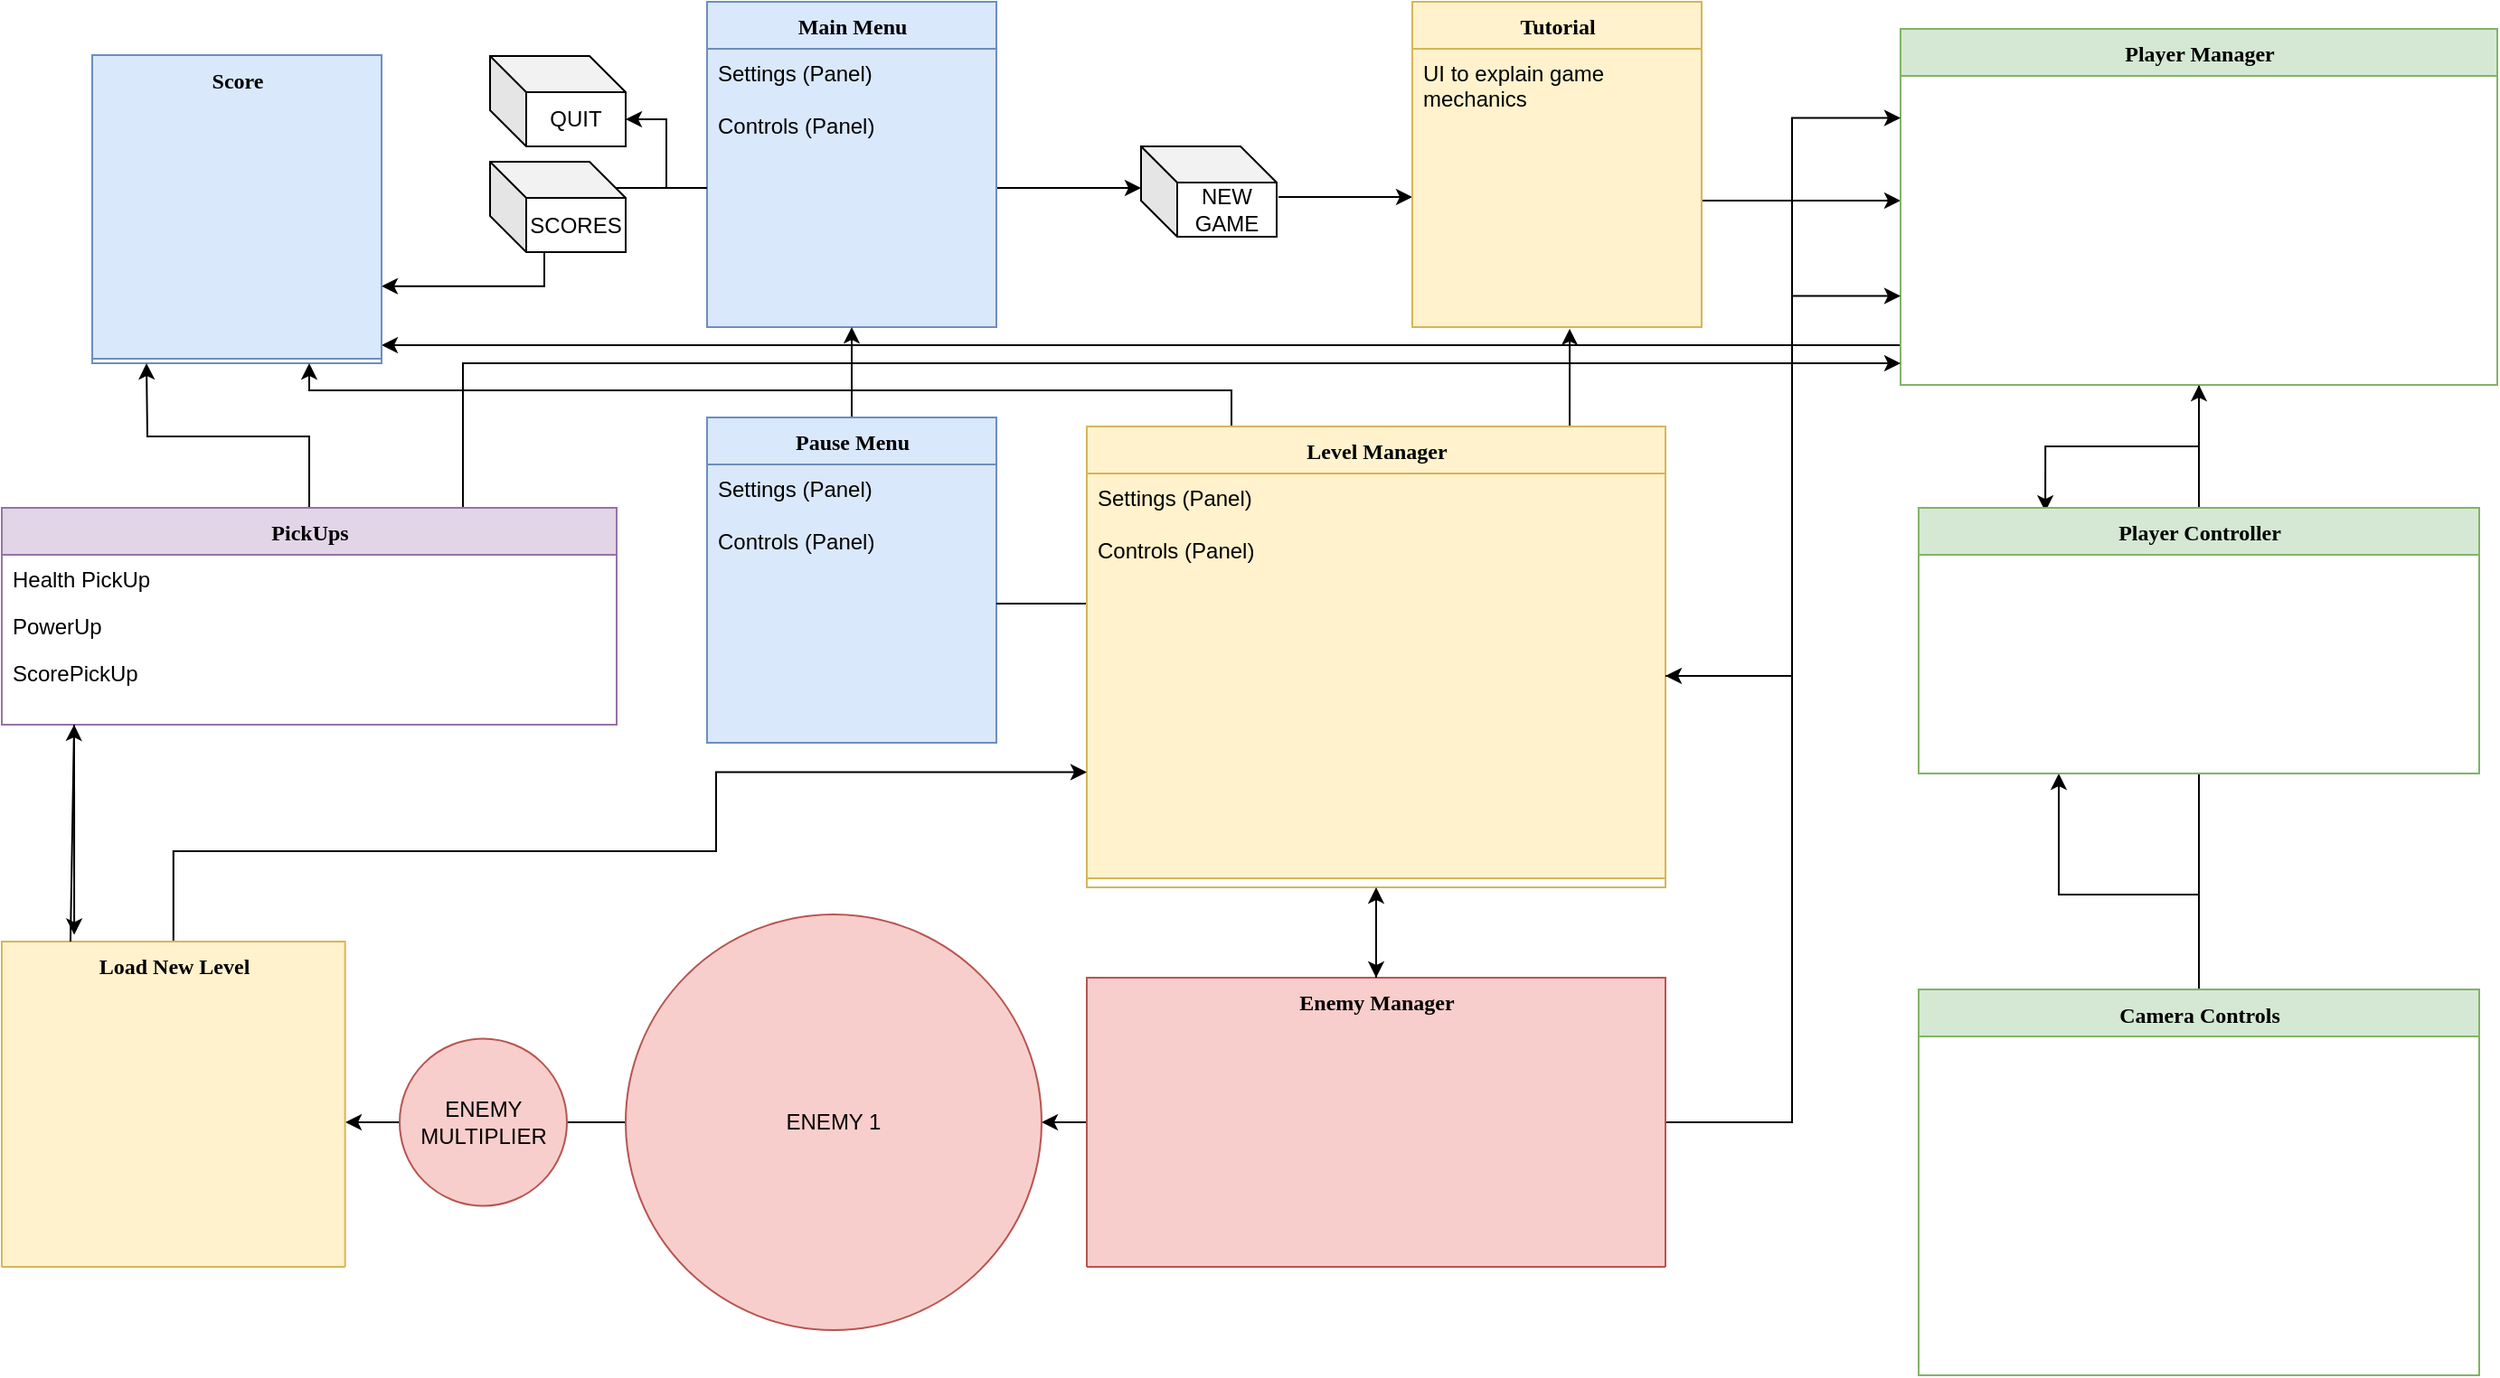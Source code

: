 <mxfile version="13.7.9" type="device"><diagram name="Page-1" id="9f46799a-70d6-7492-0946-bef42562c5a5"><mxGraphModel dx="1185" dy="718" grid="1" gridSize="10" guides="1" tooltips="1" connect="1" arrows="1" fold="1" page="1" pageScale="1" pageWidth="1100" pageHeight="850" background="#ffffff" math="0" shadow="0"><root><mxCell id="0"/><mxCell id="1" parent="0"/><mxCell id="7g6UwzHzDNSb4_OiX2LM-1" style="edgeStyle=orthogonalEdgeStyle;rounded=0;orthogonalLoop=1;jettySize=auto;html=1;" edge="1" parent="1" source="78961159f06e98e8-31"><mxGeometry relative="1" as="geometry"><mxPoint x="670" y="113" as="targetPoint"/></mxGeometry></mxCell><mxCell id="7g6UwzHzDNSb4_OiX2LM-4" value="NEW GAME" style="shape=cube;whiteSpace=wrap;html=1;boundedLbl=1;backgroundOutline=1;darkOpacity=0.05;darkOpacity2=0.1;" vertex="1" parent="1"><mxGeometry x="670" y="90" width="75" height="50" as="geometry"/></mxCell><mxCell id="78961159f06e98e8-30" value="Main Menu" style="swimlane;html=1;fontStyle=1;align=center;verticalAlign=top;childLayout=stackLayout;horizontal=1;startSize=26;horizontalStack=0;resizeParent=1;resizeLast=0;collapsible=1;marginBottom=0;swimlaneFillColor=#ffffff;rounded=0;shadow=0;comic=0;labelBackgroundColor=none;strokeWidth=1;fillColor=#dae8fc;fontFamily=Verdana;fontSize=12;strokeColor=#6c8ebf;" parent="1" vertex="1"><mxGeometry x="430" y="10" width="160" height="180" as="geometry"/></mxCell><mxCell id="78961159f06e98e8-31" value="Settings (Panel)&lt;br&gt;&lt;br&gt;Controls (Panel)&lt;br&gt;&lt;br&gt;" style="text;html=1;strokeColor=#6c8ebf;fillColor=#dae8fc;align=left;verticalAlign=top;spacingLeft=4;spacingRight=4;whiteSpace=wrap;overflow=hidden;rotatable=0;points=[[0,0.5],[1,0.5]];portConstraint=eastwest;" parent="78961159f06e98e8-30" vertex="1"><mxGeometry y="26" width="160" height="154" as="geometry"/></mxCell><mxCell id="7g6UwzHzDNSb4_OiX2LM-6" style="edgeStyle=orthogonalEdgeStyle;rounded=0;orthogonalLoop=1;jettySize=auto;html=1;exitX=1.013;exitY=0.56;exitDx=0;exitDy=0;exitPerimeter=0;" edge="1" parent="1" source="7g6UwzHzDNSb4_OiX2LM-4"><mxGeometry relative="1" as="geometry"><mxPoint x="820" y="118" as="targetPoint"/><mxPoint x="600" y="123" as="sourcePoint"/></mxGeometry></mxCell><mxCell id="7g6UwzHzDNSb4_OiX2LM-8" style="edgeStyle=orthogonalEdgeStyle;rounded=0;orthogonalLoop=1;jettySize=auto;html=1;exitX=1;exitY=0.5;exitDx=0;exitDy=0;" edge="1" parent="1" source="7g6UwzHzDNSb4_OiX2LM-3"><mxGeometry relative="1" as="geometry"><mxPoint x="1090" y="120" as="targetPoint"/><mxPoint x="755.975" y="128" as="sourcePoint"/><Array as="points"><mxPoint x="980" y="120"/><mxPoint x="1080" y="120"/></Array></mxGeometry></mxCell><mxCell id="7g6UwzHzDNSb4_OiX2LM-9" style="edgeStyle=orthogonalEdgeStyle;rounded=0;orthogonalLoop=1;jettySize=auto;html=1;entryX=0.226;entryY=0.014;entryDx=0;entryDy=0;entryPerimeter=0;" edge="1" parent="1" source="78961159f06e98e8-43" target="78961159f06e98e8-108"><mxGeometry relative="1" as="geometry"><mxPoint x="1170" y="280" as="targetPoint"/></mxGeometry></mxCell><mxCell id="7g6UwzHzDNSb4_OiX2LM-23" style="edgeStyle=orthogonalEdgeStyle;rounded=0;orthogonalLoop=1;jettySize=auto;html=1;" edge="1" parent="1" source="78961159f06e98e8-43"><mxGeometry relative="1" as="geometry"><mxPoint x="250" y="200" as="targetPoint"/><Array as="points"><mxPoint x="270" y="200"/></Array></mxGeometry></mxCell><mxCell id="78961159f06e98e8-43" value="Player Manager" style="swimlane;html=1;fontStyle=1;align=center;verticalAlign=top;childLayout=stackLayout;horizontal=1;startSize=26;horizontalStack=0;resizeParent=1;resizeLast=0;collapsible=1;marginBottom=0;swimlaneFillColor=#ffffff;rounded=0;shadow=0;comic=0;labelBackgroundColor=none;strokeWidth=1;fillColor=#d5e8d4;fontFamily=Verdana;fontSize=12;strokeColor=#82b366;" parent="1" vertex="1"><mxGeometry x="1090" y="25" width="330" height="197" as="geometry"/></mxCell><mxCell id="7g6UwzHzDNSb4_OiX2LM-13" style="edgeStyle=orthogonalEdgeStyle;rounded=0;orthogonalLoop=1;jettySize=auto;html=1;entryX=0.5;entryY=1;entryDx=0;entryDy=0;" edge="1" parent="1" source="78961159f06e98e8-108" target="78961159f06e98e8-43"><mxGeometry relative="1" as="geometry"/></mxCell><mxCell id="7g6UwzHzDNSb4_OiX2LM-12" style="edgeStyle=orthogonalEdgeStyle;rounded=0;orthogonalLoop=1;jettySize=auto;html=1;entryX=0.25;entryY=1;entryDx=0;entryDy=0;" edge="1" parent="1" source="7g6UwzHzDNSb4_OiX2LM-10" target="78961159f06e98e8-108"><mxGeometry relative="1" as="geometry"><mxPoint x="1170" y="450" as="targetPoint"/><Array as="points"><mxPoint x="1255" y="504"/><mxPoint x="1178" y="504"/></Array></mxGeometry></mxCell><mxCell id="7g6UwzHzDNSb4_OiX2LM-11" style="edgeStyle=orthogonalEdgeStyle;rounded=0;orthogonalLoop=1;jettySize=auto;html=1;exitX=0.5;exitY=1;exitDx=0;exitDy=0;entryX=0.5;entryY=0;entryDx=0;entryDy=0;" edge="1" parent="1" source="78961159f06e98e8-108" target="7g6UwzHzDNSb4_OiX2LM-10"><mxGeometry relative="1" as="geometry"><mxPoint x="1245" y="550" as="targetPoint"/><mxPoint x="1170" y="440" as="sourcePoint"/><Array as="points"><mxPoint x="1255" y="570"/></Array></mxGeometry></mxCell><mxCell id="7g6UwzHzDNSb4_OiX2LM-15" value="QUIT" style="shape=cube;whiteSpace=wrap;html=1;boundedLbl=1;backgroundOutline=1;darkOpacity=0.05;darkOpacity2=0.1;" vertex="1" parent="1"><mxGeometry x="310" y="40" width="75" height="50" as="geometry"/></mxCell><mxCell id="7g6UwzHzDNSb4_OiX2LM-16" style="edgeStyle=orthogonalEdgeStyle;rounded=0;orthogonalLoop=1;jettySize=auto;html=1;entryX=0;entryY=0;entryDx=75;entryDy=35;entryPerimeter=0;" edge="1" parent="1" source="78961159f06e98e8-31" target="7g6UwzHzDNSb4_OiX2LM-15"><mxGeometry relative="1" as="geometry"/></mxCell><mxCell id="7g6UwzHzDNSb4_OiX2LM-17" style="edgeStyle=orthogonalEdgeStyle;rounded=0;orthogonalLoop=1;jettySize=auto;html=1;entryX=1;entryY=0.75;entryDx=0;entryDy=0;" edge="1" parent="1" source="78961159f06e98e8-31" target="78961159f06e98e8-95"><mxGeometry relative="1" as="geometry"/></mxCell><mxCell id="7g6UwzHzDNSb4_OiX2LM-18" value="SCORES" style="shape=cube;whiteSpace=wrap;html=1;boundedLbl=1;backgroundOutline=1;darkOpacity=0.05;darkOpacity2=0.1;" vertex="1" parent="1"><mxGeometry x="310" y="98.5" width="75" height="50" as="geometry"/></mxCell><mxCell id="7g6UwzHzDNSb4_OiX2LM-22" style="edgeStyle=orthogonalEdgeStyle;rounded=0;orthogonalLoop=1;jettySize=auto;html=1;entryX=0.5;entryY=1;entryDx=0;entryDy=0;entryPerimeter=0;" edge="1" parent="1" source="7g6UwzHzDNSb4_OiX2LM-20" target="78961159f06e98e8-31"><mxGeometry relative="1" as="geometry"/></mxCell><mxCell id="7g6UwzHzDNSb4_OiX2LM-20" value="Pause Menu" style="swimlane;html=1;fontStyle=1;align=center;verticalAlign=top;childLayout=stackLayout;horizontal=1;startSize=26;horizontalStack=0;resizeParent=1;resizeLast=0;collapsible=1;marginBottom=0;swimlaneFillColor=#ffffff;rounded=0;shadow=0;comic=0;labelBackgroundColor=none;strokeWidth=1;fillColor=#dae8fc;fontFamily=Verdana;fontSize=12;strokeColor=#6c8ebf;" vertex="1" parent="1"><mxGeometry x="430" y="240" width="160" height="180" as="geometry"/></mxCell><mxCell id="7g6UwzHzDNSb4_OiX2LM-21" value="Settings (Panel)&lt;br&gt;&lt;br&gt;Controls (Panel)&lt;br&gt;&lt;br&gt;" style="text;html=1;strokeColor=#6c8ebf;fillColor=#dae8fc;align=left;verticalAlign=top;spacingLeft=4;spacingRight=4;whiteSpace=wrap;overflow=hidden;rotatable=0;points=[[0,0.5],[1,0.5]];portConstraint=eastwest;" vertex="1" parent="7g6UwzHzDNSb4_OiX2LM-20"><mxGeometry y="26" width="160" height="154" as="geometry"/></mxCell><mxCell id="78961159f06e98e8-95" value="Score&lt;br&gt;&lt;span style=&quot;color: rgba(0 , 0 , 0 , 0) ; font-family: monospace ; font-size: 0px ; font-weight: 400&quot;&gt;%3CmxGraphModel%3E%3Croot%3E%3CmxCell%20id%3D%220%22%2F%3E%3CmxCell%20id%3D%221%22%20parent%3D%220%22%2F%3E%3CmxCell%20id%3D%222%22%20value%3D%22Displays%20High%20Scores%22%20style%3D%22text%3Bhtml%3D1%3BstrokeColor%3Dnone%3BfillColor%3Dnone%3Balign%3Dleft%3BverticalAlign%3Dtop%3BspacingLeft%3D4%3BspacingRight%3D4%3BwhiteSpace%3Dwrap%3Boverflow%3Dhidden%3Brotatable%3D0%3Bpoints%3D%5B%5B0%2C0.5%5D%2C%5B1%2C0.5%5D%5D%3BportConstraint%3Deastwest%3B%22%20vertex%3D%221%22%20parent%3D%221%22%3E%3CmxGeometry%20x%3D%2290%22%20y%3D%22207.5%22%20width%3D%22160%22%20height%3D%2232%22%20as%3D%22geometry%22%2F%3E%3C%2FmxCell%3E%3CmxCell%20id%3D%223%22%20value%3D%22Saves%20Scores%22%20style%3D%22text%3Bhtml%3D1%3BstrokeColor%3Dnone%3BfillColor%3Dnone%3Balign%3Dleft%3BverticalAlign%3Dtop%3BspacingLeft%3D4%3BspacingRight%3D4%3BwhiteSpace%3Dwrap%3Boverflow%3Dhidden%3Brotatable%3D0%3Bpoints%3D%5B%5B0%2C0.5%5D%2C%5B1%2C0.5%5D%5D%3BportConstraint%3Deastwest%3B%22%20vertex%3D%221%22%20parent%3D%221%22%3E%3CmxGeometry%20x%3D%2290%22%20y%3D%22239.5%22%20width%3D%22160%22%20height%3D%2230%22%20as%3D%22geometry%22%2F%3E%3C%2FmxCell%3E%3C%2Froot%3E%3C%2FmxGraphModel%3E&lt;/span&gt;&lt;span style=&quot;color: rgba(0 , 0 , 0 , 0) ; font-family: monospace ; font-size: 0px ; font-weight: 400&quot;&gt;%3CmxGraphModel%3E%3Croot%3E%3CmxCell%20id%3D%220%22%2F%3E%3CmxCell%20id%3D%221%22%20parent%3D%220%22%2F%3E%3CmxCell%20id%3D%222%22%20value%3D%22Displays%20High%20Scores%22%20style%3D%22text%3Bhtml%3D1%3BstrokeColor%3Dnone%3BfillColor%3Dnone%3Balign%3Dleft%3BverticalAlign%3Dtop%3BspacingLeft%3D4%3BspacingRight%3D4%3BwhiteSpace%3Dwrap%3Boverflow%3Dhidden%3Brotatable%3D0%3Bpoints%3D%5B%5B0%2C0.5%5D%2C%5B1%2C0.5%5D%5D%3BportConstraint%3Deastwest%3B%22%20vertex%3D%221%22%20parent%3D%221%22%3E%3CmxGeometry%20x%3D%2290%22%20y%3D%22207.5%22%20width%3D%22160%22%20height%3D%2232%22%20as%3D%22geometry%22%2F%3E%3C%2FmxCell%3E%3CmxCell%20id%3D%223%22%20value%3D%22Saves%20Scores%22%20style%3D%22text%3Bhtml%3D1%3BstrokeColor%3Dnone%3BfillColor%3Dnone%3Balign%3Dleft%3BverticalAlign%3Dtop%3BspacingLeft%3D4%3BspacingRight%3D4%3BwhiteSpace%3Dwrap%3Boverflow%3Dhidden%3Brotatable%3D0%3Bpoints%3D%5B%5B0%2C0.5%5D%2C%5B1%2C0.5%5D%5D%3BportConstraint%3Deastwest%3B%22%20vertex%3D%221%22%20parent%3D%221%22%3E%3CmxGeometry%20x%3D%2290%22%20y%3D%22239.5%22%20width%3D%22160%22%20height%3D%2230%22%20as%3D%22geometry%22%2F%3E%3C%2FmxCell%3E%3C%2Froot%3E%3C%2FmxGraphModel%3E&lt;/span&gt;&lt;span style=&quot;color: rgba(0 , 0 , 0 , 0) ; font-family: monospace ; font-size: 0px ; font-weight: 400&quot;&gt;%3CmxGraphModel%3E%3Croot%3E%3CmxCell%20id%3D%220%22%2F%3E%3CmxCell%20id%3D%221%22%20parent%3D%220%22%2F%3E%3CmxCell%20id%3D%222%22%20value%3D%22Displays%20High%20Scores%22%20style%3D%22text%3Bhtml%3D1%3BstrokeColor%3Dnone%3BfillColor%3Dnone%3Balign%3Dleft%3BverticalAlign%3Dtop%3BspacingLeft%3D4%3BspacingRight%3D4%3BwhiteSpace%3Dwrap%3Boverflow%3Dhidden%3Brotatable%3D0%3Bpoints%3D%5B%5B0%2C0.5%5D%2C%5B1%2C0.5%5D%5D%3BportConstraint%3Deastwest%3B%22%20vertex%3D%221%22%20parent%3D%221%22%3E%3CmxGeometry%20x%3D%2290%22%20y%3D%22207.5%22%20width%3D%22160%22%20height%3D%2232%22%20as%3D%22geometry%22%2F%3E%3C%2FmxCell%3E%3CmxCell%20id%3D%223%22%20value%3D%22Saves%20Scores%22%20style%3D%22text%3Bhtml%3D1%3BstrokeColor%3Dnone%3BfillColor%3Dnone%3Balign%3Dleft%3BverticalAlign%3Dtop%3BspacingLeft%3D4%3BspacingRight%3D4%3BwhiteSpace%3Dwrap%3Boverflow%3Dhidden%3Brotatable%3D0%3Bpoints%3D%5B%5B0%2C0.5%5D%2C%5B1%2C0.5%5D%5D%3BportConstraint%3Deastwest%3B%22%20vertex%3D%221%22%20parent%3D%221%22%3E%3CmxGeometry%20x%3D%2290%22%20y%3D%22239.5%22%20width%3D%22160%22%20height%3D%2230%22%20as%3D%22geometry%22%2F%3E%3C%2FmxCell%3E%3C%2Froot%3E%3C%2FmxGraphModel%3E&lt;/span&gt;" style="swimlane;html=1;fontStyle=1;align=center;verticalAlign=top;childLayout=stackLayout;horizontal=1;startSize=168;horizontalStack=0;resizeParent=1;resizeLast=0;collapsible=1;marginBottom=0;swimlaneFillColor=#ffffff;rounded=0;shadow=0;comic=0;labelBackgroundColor=none;strokeWidth=1;fillColor=#dae8fc;fontFamily=Verdana;fontSize=12;strokeColor=#6c8ebf;" parent="1" vertex="1"><mxGeometry x="90" y="39.5" width="160" height="170.5" as="geometry"/></mxCell><mxCell id="7g6UwzHzDNSb4_OiX2LM-2" value="Tutorial" style="swimlane;html=1;fontStyle=1;align=center;verticalAlign=top;childLayout=stackLayout;horizontal=1;startSize=26;horizontalStack=0;resizeParent=1;resizeLast=0;collapsible=1;marginBottom=0;swimlaneFillColor=#ffffff;rounded=0;shadow=0;comic=0;labelBackgroundColor=none;strokeWidth=1;fillColor=#fff2cc;fontFamily=Verdana;fontSize=12;strokeColor=#d6b656;" vertex="1" parent="1"><mxGeometry x="820" y="10" width="160" height="180" as="geometry"/></mxCell><mxCell id="7g6UwzHzDNSb4_OiX2LM-3" value="UI to explain game mechanics" style="text;html=1;strokeColor=#d6b656;fillColor=#fff2cc;align=left;verticalAlign=top;spacingLeft=4;spacingRight=4;whiteSpace=wrap;overflow=hidden;rotatable=0;points=[[0,0.5],[1,0.5]];portConstraint=eastwest;" vertex="1" parent="7g6UwzHzDNSb4_OiX2LM-2"><mxGeometry y="26" width="160" height="154" as="geometry"/></mxCell><mxCell id="7g6UwzHzDNSb4_OiX2LM-24" style="edgeStyle=orthogonalEdgeStyle;rounded=0;orthogonalLoop=1;jettySize=auto;html=1;" edge="1" parent="1" source="78961159f06e98e8-56"><mxGeometry relative="1" as="geometry"><mxPoint x="120" y="210" as="targetPoint"/></mxGeometry></mxCell><mxCell id="7g6UwzHzDNSb4_OiX2LM-27" style="edgeStyle=orthogonalEdgeStyle;rounded=0;orthogonalLoop=1;jettySize=auto;html=1;entryX=0.544;entryY=1.006;entryDx=0;entryDy=0;entryPerimeter=0;" edge="1" parent="1" source="7g6UwzHzDNSb4_OiX2LM-21" target="7g6UwzHzDNSb4_OiX2LM-3"><mxGeometry relative="1" as="geometry"/></mxCell><mxCell id="7g6UwzHzDNSb4_OiX2LM-43" style="edgeStyle=orthogonalEdgeStyle;rounded=0;orthogonalLoop=1;jettySize=auto;html=1;entryX=0.5;entryY=0;entryDx=0;entryDy=0;" edge="1" parent="1" target="7g6UwzHzDNSb4_OiX2LM-32"><mxGeometry relative="1" as="geometry"><mxPoint x="800" y="520" as="sourcePoint"/></mxGeometry></mxCell><mxCell id="7g6UwzHzDNSb4_OiX2LM-56" style="edgeStyle=orthogonalEdgeStyle;rounded=0;orthogonalLoop=1;jettySize=auto;html=1;exitX=0;exitY=0;exitDx=0;exitDy=0;entryX=0.75;entryY=1;entryDx=0;entryDy=0;" edge="1" parent="1" source="7g6UwzHzDNSb4_OiX2LM-30" target="78961159f06e98e8-95"><mxGeometry relative="1" as="geometry"><Array as="points"><mxPoint x="720" y="245"/><mxPoint x="720" y="225"/><mxPoint x="210" y="225"/></Array></mxGeometry></mxCell><mxCell id="7g6UwzHzDNSb4_OiX2LM-30" value="Level Manager" style="swimlane;html=1;fontStyle=1;align=center;verticalAlign=top;childLayout=stackLayout;horizontal=1;startSize=26;horizontalStack=0;resizeParent=1;resizeLast=0;collapsible=1;marginBottom=0;swimlaneFillColor=#ffffff;rounded=0;shadow=0;comic=0;labelBackgroundColor=none;strokeWidth=1;fillColor=#fff2cc;fontFamily=Verdana;fontSize=12;strokeColor=#d6b656;" vertex="1" parent="1"><mxGeometry x="640" y="245" width="320" height="255" as="geometry"/></mxCell><mxCell id="7g6UwzHzDNSb4_OiX2LM-31" value="Settings (Panel)&lt;br&gt;&lt;br&gt;Controls (Panel)&lt;br&gt;&lt;br&gt;" style="text;html=1;strokeColor=#d6b656;fillColor=#fff2cc;align=left;verticalAlign=top;spacingLeft=4;spacingRight=4;whiteSpace=wrap;overflow=hidden;rotatable=0;points=[[0,0.5],[1,0.5]];portConstraint=eastwest;" vertex="1" parent="7g6UwzHzDNSb4_OiX2LM-30"><mxGeometry y="26" width="320" height="224" as="geometry"/></mxCell><mxCell id="7g6UwzHzDNSb4_OiX2LM-33" style="edgeStyle=orthogonalEdgeStyle;rounded=0;orthogonalLoop=1;jettySize=auto;html=1;" edge="1" parent="1" source="7g6UwzHzDNSb4_OiX2LM-32" target="7g6UwzHzDNSb4_OiX2LM-34"><mxGeometry relative="1" as="geometry"><mxPoint x="530" y="630" as="targetPoint"/></mxGeometry></mxCell><mxCell id="7g6UwzHzDNSb4_OiX2LM-35" style="edgeStyle=orthogonalEdgeStyle;rounded=0;orthogonalLoop=1;jettySize=auto;html=1;entryX=0;entryY=0.25;entryDx=0;entryDy=0;" edge="1" parent="1" source="7g6UwzHzDNSb4_OiX2LM-32" target="78961159f06e98e8-43"><mxGeometry relative="1" as="geometry"><Array as="points"><mxPoint x="1030" y="630"/><mxPoint x="1030" y="74"/></Array></mxGeometry></mxCell><mxCell id="7g6UwzHzDNSb4_OiX2LM-32" value="Enemy Manager" style="swimlane;html=1;fontStyle=1;align=center;verticalAlign=top;childLayout=stackLayout;horizontal=1;startSize=160;horizontalStack=0;resizeParent=1;resizeLast=0;collapsible=1;marginBottom=0;swimlaneFillColor=#ffffff;rounded=0;shadow=0;comic=0;labelBackgroundColor=none;strokeWidth=1;fillColor=#f8cecc;fontFamily=Verdana;fontSize=12;strokeColor=#b85450;" vertex="1" parent="1"><mxGeometry x="640" y="550" width="320" height="160" as="geometry"/></mxCell><mxCell id="7g6UwzHzDNSb4_OiX2LM-36" style="edgeStyle=orthogonalEdgeStyle;rounded=0;orthogonalLoop=1;jettySize=auto;html=1;" edge="1" parent="1" source="7g6UwzHzDNSb4_OiX2LM-34"><mxGeometry relative="1" as="geometry"><mxPoint x="230" y="630" as="targetPoint"/></mxGeometry></mxCell><mxCell id="7g6UwzHzDNSb4_OiX2LM-34" value="ENEMY 1" style="ellipse;whiteSpace=wrap;html=1;aspect=fixed;fillColor=#f8cecc;strokeColor=#b85450;" vertex="1" parent="1"><mxGeometry x="385" y="515" width="230" height="230" as="geometry"/></mxCell><mxCell id="7g6UwzHzDNSb4_OiX2LM-41" style="edgeStyle=orthogonalEdgeStyle;rounded=0;orthogonalLoop=1;jettySize=auto;html=1;entryX=0;entryY=0.75;entryDx=0;entryDy=0;" edge="1" parent="1" source="7g6UwzHzDNSb4_OiX2LM-37" target="7g6UwzHzDNSb4_OiX2LM-30"><mxGeometry relative="1" as="geometry"><Array as="points"><mxPoint x="135" y="480"/><mxPoint x="435" y="480"/><mxPoint x="435" y="436"/></Array></mxGeometry></mxCell><mxCell id="7g6UwzHzDNSb4_OiX2LM-37" value="Load New Level" style="swimlane;html=1;fontStyle=1;align=center;verticalAlign=top;childLayout=stackLayout;horizontal=1;startSize=180;horizontalStack=0;resizeParent=1;resizeLast=0;collapsible=1;marginBottom=0;swimlaneFillColor=#ffffff;rounded=0;shadow=0;comic=0;labelBackgroundColor=none;strokeWidth=1;fillColor=#fff2cc;fontFamily=Verdana;fontSize=12;strokeColor=#d6b656;" vertex="1" parent="1"><mxGeometry x="40" y="530" width="189.83" height="180" as="geometry"/></mxCell><mxCell id="7g6UwzHzDNSb4_OiX2LM-44" value="" style="endArrow=classic;html=1;exitX=0.5;exitY=0;exitDx=0;exitDy=0;entryX=0.5;entryY=1;entryDx=0;entryDy=0;" edge="1" parent="1" source="7g6UwzHzDNSb4_OiX2LM-32" target="7g6UwzHzDNSb4_OiX2LM-30"><mxGeometry width="50" height="50" relative="1" as="geometry"><mxPoint x="690" y="470" as="sourcePoint"/><mxPoint x="740" y="420" as="targetPoint"/></mxGeometry></mxCell><mxCell id="7g6UwzHzDNSb4_OiX2LM-50" style="edgeStyle=orthogonalEdgeStyle;rounded=0;orthogonalLoop=1;jettySize=auto;html=1;exitX=0.75;exitY=0;exitDx=0;exitDy=0;" edge="1" parent="1" source="78961159f06e98e8-56"><mxGeometry relative="1" as="geometry"><mxPoint x="1090" y="210" as="targetPoint"/><Array as="points"><mxPoint x="295" y="210"/><mxPoint x="1090" y="210"/></Array></mxGeometry></mxCell><mxCell id="78961159f06e98e8-56" value="PickUps" style="swimlane;html=1;fontStyle=1;align=center;verticalAlign=top;childLayout=stackLayout;horizontal=1;startSize=26;horizontalStack=0;resizeParent=1;resizeLast=0;collapsible=1;marginBottom=0;swimlaneFillColor=#ffffff;rounded=0;shadow=0;comic=0;labelBackgroundColor=none;strokeWidth=1;fillColor=#e1d5e7;fontFamily=Verdana;fontSize=12;strokeColor=#9673a6;" parent="1" vertex="1"><mxGeometry x="40" y="290" width="340" height="120" as="geometry"/></mxCell><mxCell id="78961159f06e98e8-57" value="Health PickUp" style="text;html=1;strokeColor=none;fillColor=none;align=left;verticalAlign=top;spacingLeft=4;spacingRight=4;whiteSpace=wrap;overflow=hidden;rotatable=0;points=[[0,0.5],[1,0.5]];portConstraint=eastwest;" parent="78961159f06e98e8-56" vertex="1"><mxGeometry y="26" width="340" height="26" as="geometry"/></mxCell><mxCell id="78961159f06e98e8-58" value="PowerUp" style="text;html=1;strokeColor=none;fillColor=none;align=left;verticalAlign=top;spacingLeft=4;spacingRight=4;whiteSpace=wrap;overflow=hidden;rotatable=0;points=[[0,0.5],[1,0.5]];portConstraint=eastwest;" parent="78961159f06e98e8-56" vertex="1"><mxGeometry y="52" width="340" height="26" as="geometry"/></mxCell><mxCell id="78961159f06e98e8-59" value="ScorePickUp&lt;br&gt;" style="text;html=1;strokeColor=none;fillColor=none;align=left;verticalAlign=top;spacingLeft=4;spacingRight=4;whiteSpace=wrap;overflow=hidden;rotatable=0;points=[[0,0.5],[1,0.5]];portConstraint=eastwest;" parent="78961159f06e98e8-56" vertex="1"><mxGeometry y="78" width="340" height="26" as="geometry"/></mxCell><mxCell id="7g6UwzHzDNSb4_OiX2LM-46" value="ENEMY&lt;br&gt;MULTIPLIER" style="ellipse;whiteSpace=wrap;html=1;aspect=fixed;fillColor=#f8cecc;strokeColor=#b85450;" vertex="1" parent="1"><mxGeometry x="260" y="583.75" width="92.5" height="92.5" as="geometry"/></mxCell><mxCell id="7g6UwzHzDNSb4_OiX2LM-48" value="" style="endArrow=classic;html=1;entryX=0.211;entryY=-0.021;entryDx=0;entryDy=0;entryPerimeter=0;" edge="1" parent="1" target="7g6UwzHzDNSb4_OiX2LM-37"><mxGeometry width="50" height="50" relative="1" as="geometry"><mxPoint x="80" y="410" as="sourcePoint"/><mxPoint x="740" y="420" as="targetPoint"/><Array as="points"/></mxGeometry></mxCell><mxCell id="7g6UwzHzDNSb4_OiX2LM-49" value="" style="endArrow=classic;html=1;exitX=0.2;exitY=0;exitDx=0;exitDy=0;exitPerimeter=0;" edge="1" parent="1" source="7g6UwzHzDNSb4_OiX2LM-37"><mxGeometry width="50" height="50" relative="1" as="geometry"><mxPoint x="135" y="420" as="sourcePoint"/><mxPoint x="80" y="410" as="targetPoint"/><Array as="points"/></mxGeometry></mxCell><mxCell id="7g6UwzHzDNSb4_OiX2LM-52" style="edgeStyle=orthogonalEdgeStyle;rounded=0;orthogonalLoop=1;jettySize=auto;html=1;entryX=0;entryY=0.75;entryDx=0;entryDy=0;" edge="1" parent="1" source="7g6UwzHzDNSb4_OiX2LM-31" target="78961159f06e98e8-43"><mxGeometry relative="1" as="geometry"><mxPoint x="1070" y="150" as="targetPoint"/><Array as="points"><mxPoint x="1030" y="383"/><mxPoint x="1030" y="173"/></Array></mxGeometry></mxCell><mxCell id="7g6UwzHzDNSb4_OiX2LM-53" value="" style="endArrow=classic;html=1;entryX=1;entryY=0.5;entryDx=0;entryDy=0;" edge="1" parent="1" target="7g6UwzHzDNSb4_OiX2LM-31"><mxGeometry width="50" height="50" relative="1" as="geometry"><mxPoint x="1030" y="383" as="sourcePoint"/><mxPoint x="740" y="420" as="targetPoint"/></mxGeometry></mxCell><mxCell id="78961159f06e98e8-108" value="Player Controller" style="swimlane;html=1;fontStyle=1;align=center;verticalAlign=top;childLayout=stackLayout;horizontal=1;startSize=26;horizontalStack=0;resizeParent=1;resizeLast=0;collapsible=1;marginBottom=0;swimlaneFillColor=#ffffff;rounded=0;shadow=0;comic=0;labelBackgroundColor=none;strokeWidth=1;fillColor=#d5e8d4;fontFamily=Verdana;fontSize=12;strokeColor=#82b366;" parent="1" vertex="1"><mxGeometry x="1100" y="290" width="310" height="147" as="geometry"/></mxCell><mxCell id="7g6UwzHzDNSb4_OiX2LM-10" value="Camera Controls&lt;br&gt;" style="swimlane;html=1;fontStyle=1;align=center;verticalAlign=top;childLayout=stackLayout;horizontal=1;startSize=26;horizontalStack=0;resizeParent=1;resizeLast=0;collapsible=1;marginBottom=0;swimlaneFillColor=#ffffff;rounded=0;shadow=0;comic=0;labelBackgroundColor=none;strokeWidth=1;fillColor=#d5e8d4;fontFamily=Verdana;fontSize=12;strokeColor=#82b366;" vertex="1" parent="1"><mxGeometry x="1100" y="556.5" width="310" height="213.5" as="geometry"/></mxCell></root></mxGraphModel></diagram></mxfile>